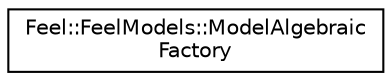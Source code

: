 digraph "Graphical Class Hierarchy"
{
 // LATEX_PDF_SIZE
  edge [fontname="Helvetica",fontsize="10",labelfontname="Helvetica",labelfontsize="10"];
  node [fontname="Helvetica",fontsize="10",shape=record];
  rankdir="LR";
  Node0 [label="Feel::FeelModels::ModelAlgebraic\lFactory",height=0.2,width=0.4,color="black", fillcolor="white", style="filled",URL="$classFeel_1_1FeelModels_1_1ModelAlgebraicFactory.html",tooltip=" "];
}
